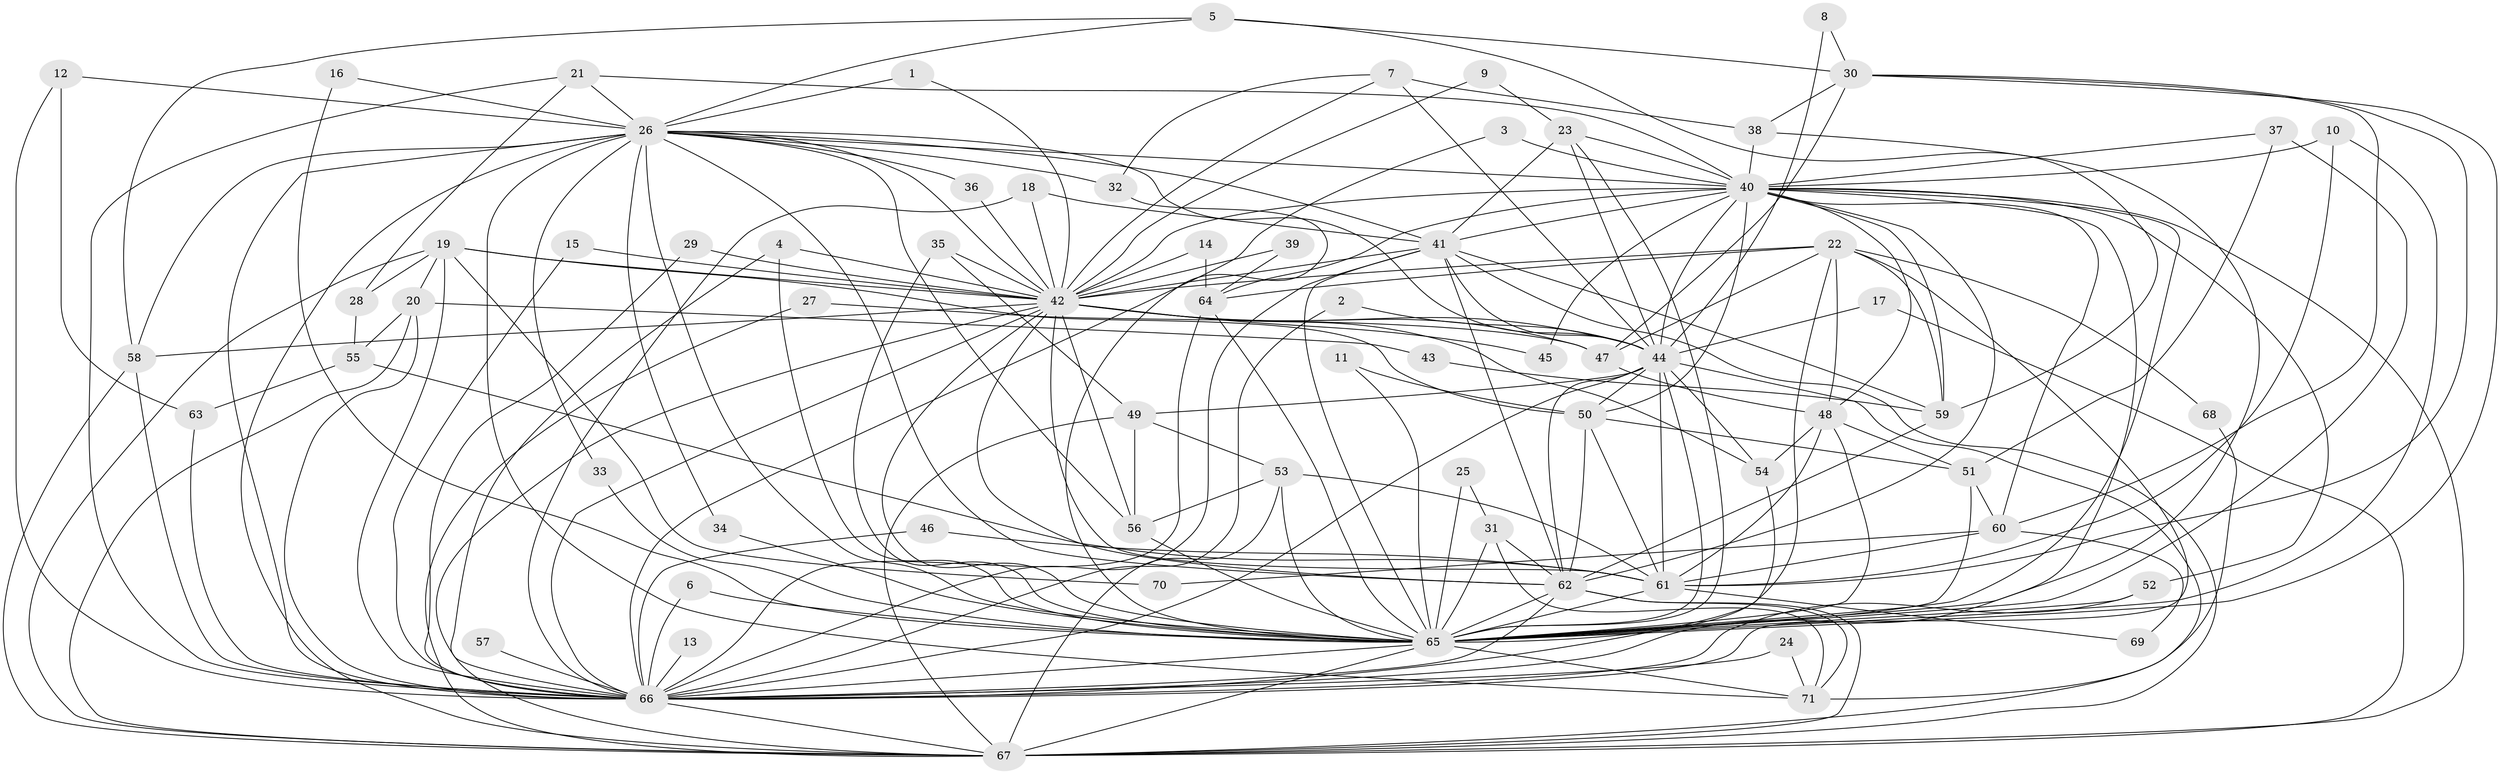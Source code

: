 // original degree distribution, {20: 0.0070921985815602835, 14: 0.014184397163120567, 25: 0.0070921985815602835, 30: 0.0070921985815602835, 21: 0.014184397163120567, 17: 0.0070921985815602835, 29: 0.0070921985815602835, 31: 0.0070921985815602835, 2: 0.5319148936170213, 6: 0.05673758865248227, 4: 0.07801418439716312, 9: 0.0070921985815602835, 10: 0.0070921985815602835, 5: 0.04964539007092199, 7: 0.02127659574468085, 3: 0.1773049645390071}
// Generated by graph-tools (version 1.1) at 2025/49/03/09/25 03:49:42]
// undirected, 71 vertices, 203 edges
graph export_dot {
graph [start="1"]
  node [color=gray90,style=filled];
  1;
  2;
  3;
  4;
  5;
  6;
  7;
  8;
  9;
  10;
  11;
  12;
  13;
  14;
  15;
  16;
  17;
  18;
  19;
  20;
  21;
  22;
  23;
  24;
  25;
  26;
  27;
  28;
  29;
  30;
  31;
  32;
  33;
  34;
  35;
  36;
  37;
  38;
  39;
  40;
  41;
  42;
  43;
  44;
  45;
  46;
  47;
  48;
  49;
  50;
  51;
  52;
  53;
  54;
  55;
  56;
  57;
  58;
  59;
  60;
  61;
  62;
  63;
  64;
  65;
  66;
  67;
  68;
  69;
  70;
  71;
  1 -- 26 [weight=1.0];
  1 -- 42 [weight=1.0];
  2 -- 44 [weight=1.0];
  2 -- 66 [weight=1.0];
  3 -- 40 [weight=1.0];
  3 -- 66 [weight=1.0];
  4 -- 42 [weight=1.0];
  4 -- 65 [weight=1.0];
  4 -- 66 [weight=1.0];
  5 -- 26 [weight=1.0];
  5 -- 30 [weight=1.0];
  5 -- 58 [weight=1.0];
  5 -- 59 [weight=1.0];
  6 -- 65 [weight=1.0];
  6 -- 66 [weight=1.0];
  7 -- 32 [weight=1.0];
  7 -- 38 [weight=1.0];
  7 -- 42 [weight=1.0];
  7 -- 44 [weight=1.0];
  8 -- 30 [weight=1.0];
  8 -- 44 [weight=1.0];
  9 -- 23 [weight=1.0];
  9 -- 42 [weight=1.0];
  10 -- 40 [weight=1.0];
  10 -- 61 [weight=1.0];
  10 -- 65 [weight=2.0];
  11 -- 50 [weight=1.0];
  11 -- 65 [weight=1.0];
  12 -- 26 [weight=2.0];
  12 -- 63 [weight=3.0];
  12 -- 66 [weight=1.0];
  13 -- 66 [weight=2.0];
  14 -- 42 [weight=1.0];
  14 -- 64 [weight=1.0];
  15 -- 42 [weight=1.0];
  15 -- 66 [weight=1.0];
  16 -- 26 [weight=1.0];
  16 -- 65 [weight=1.0];
  17 -- 44 [weight=1.0];
  17 -- 67 [weight=1.0];
  18 -- 41 [weight=1.0];
  18 -- 42 [weight=1.0];
  18 -- 66 [weight=1.0];
  19 -- 20 [weight=1.0];
  19 -- 28 [weight=1.0];
  19 -- 42 [weight=2.0];
  19 -- 50 [weight=1.0];
  19 -- 66 [weight=1.0];
  19 -- 67 [weight=1.0];
  19 -- 70 [weight=1.0];
  20 -- 43 [weight=1.0];
  20 -- 55 [weight=1.0];
  20 -- 66 [weight=1.0];
  20 -- 67 [weight=1.0];
  21 -- 26 [weight=1.0];
  21 -- 28 [weight=1.0];
  21 -- 40 [weight=1.0];
  21 -- 66 [weight=1.0];
  22 -- 42 [weight=1.0];
  22 -- 47 [weight=1.0];
  22 -- 48 [weight=1.0];
  22 -- 59 [weight=1.0];
  22 -- 64 [weight=1.0];
  22 -- 65 [weight=1.0];
  22 -- 66 [weight=1.0];
  22 -- 68 [weight=1.0];
  23 -- 40 [weight=1.0];
  23 -- 41 [weight=1.0];
  23 -- 44 [weight=1.0];
  23 -- 65 [weight=1.0];
  24 -- 66 [weight=1.0];
  24 -- 71 [weight=1.0];
  25 -- 31 [weight=1.0];
  25 -- 65 [weight=1.0];
  26 -- 32 [weight=1.0];
  26 -- 33 [weight=1.0];
  26 -- 34 [weight=1.0];
  26 -- 36 [weight=1.0];
  26 -- 40 [weight=1.0];
  26 -- 41 [weight=1.0];
  26 -- 42 [weight=1.0];
  26 -- 44 [weight=1.0];
  26 -- 56 [weight=1.0];
  26 -- 58 [weight=1.0];
  26 -- 62 [weight=1.0];
  26 -- 65 [weight=3.0];
  26 -- 66 [weight=2.0];
  26 -- 67 [weight=1.0];
  26 -- 71 [weight=1.0];
  27 -- 47 [weight=1.0];
  27 -- 67 [weight=1.0];
  28 -- 55 [weight=1.0];
  29 -- 42 [weight=1.0];
  29 -- 66 [weight=1.0];
  30 -- 38 [weight=1.0];
  30 -- 47 [weight=1.0];
  30 -- 60 [weight=1.0];
  30 -- 61 [weight=1.0];
  30 -- 65 [weight=1.0];
  31 -- 62 [weight=1.0];
  31 -- 65 [weight=1.0];
  31 -- 71 [weight=1.0];
  32 -- 65 [weight=1.0];
  33 -- 65 [weight=1.0];
  34 -- 65 [weight=1.0];
  35 -- 42 [weight=1.0];
  35 -- 49 [weight=1.0];
  35 -- 65 [weight=1.0];
  36 -- 42 [weight=1.0];
  37 -- 40 [weight=1.0];
  37 -- 51 [weight=1.0];
  37 -- 65 [weight=1.0];
  38 -- 40 [weight=1.0];
  38 -- 65 [weight=1.0];
  39 -- 42 [weight=1.0];
  39 -- 64 [weight=1.0];
  40 -- 41 [weight=2.0];
  40 -- 42 [weight=1.0];
  40 -- 44 [weight=1.0];
  40 -- 45 [weight=1.0];
  40 -- 48 [weight=1.0];
  40 -- 50 [weight=1.0];
  40 -- 52 [weight=1.0];
  40 -- 59 [weight=1.0];
  40 -- 60 [weight=1.0];
  40 -- 62 [weight=1.0];
  40 -- 64 [weight=1.0];
  40 -- 65 [weight=2.0];
  40 -- 66 [weight=1.0];
  40 -- 67 [weight=1.0];
  41 -- 42 [weight=1.0];
  41 -- 44 [weight=1.0];
  41 -- 59 [weight=1.0];
  41 -- 62 [weight=1.0];
  41 -- 65 [weight=2.0];
  41 -- 66 [weight=1.0];
  41 -- 67 [weight=1.0];
  42 -- 44 [weight=1.0];
  42 -- 45 [weight=1.0];
  42 -- 47 [weight=1.0];
  42 -- 54 [weight=1.0];
  42 -- 56 [weight=1.0];
  42 -- 58 [weight=1.0];
  42 -- 61 [weight=1.0];
  42 -- 62 [weight=1.0];
  42 -- 65 [weight=2.0];
  42 -- 66 [weight=2.0];
  42 -- 67 [weight=1.0];
  43 -- 59 [weight=1.0];
  44 -- 49 [weight=2.0];
  44 -- 50 [weight=1.0];
  44 -- 54 [weight=1.0];
  44 -- 61 [weight=1.0];
  44 -- 62 [weight=1.0];
  44 -- 65 [weight=3.0];
  44 -- 66 [weight=2.0];
  44 -- 67 [weight=1.0];
  46 -- 61 [weight=1.0];
  46 -- 66 [weight=1.0];
  47 -- 48 [weight=1.0];
  48 -- 51 [weight=1.0];
  48 -- 54 [weight=1.0];
  48 -- 61 [weight=1.0];
  48 -- 65 [weight=2.0];
  49 -- 53 [weight=1.0];
  49 -- 56 [weight=1.0];
  49 -- 67 [weight=1.0];
  50 -- 51 [weight=1.0];
  50 -- 61 [weight=1.0];
  50 -- 62 [weight=1.0];
  51 -- 60 [weight=1.0];
  51 -- 65 [weight=2.0];
  52 -- 65 [weight=1.0];
  52 -- 66 [weight=1.0];
  53 -- 56 [weight=1.0];
  53 -- 61 [weight=1.0];
  53 -- 65 [weight=1.0];
  53 -- 67 [weight=1.0];
  54 -- 66 [weight=1.0];
  55 -- 61 [weight=1.0];
  55 -- 63 [weight=1.0];
  56 -- 65 [weight=1.0];
  57 -- 66 [weight=1.0];
  58 -- 66 [weight=1.0];
  58 -- 67 [weight=1.0];
  59 -- 62 [weight=1.0];
  60 -- 61 [weight=1.0];
  60 -- 69 [weight=1.0];
  60 -- 70 [weight=1.0];
  61 -- 65 [weight=1.0];
  61 -- 69 [weight=1.0];
  62 -- 65 [weight=2.0];
  62 -- 66 [weight=2.0];
  62 -- 67 [weight=1.0];
  62 -- 71 [weight=1.0];
  63 -- 66 [weight=1.0];
  64 -- 65 [weight=1.0];
  64 -- 66 [weight=1.0];
  65 -- 66 [weight=2.0];
  65 -- 67 [weight=3.0];
  65 -- 71 [weight=1.0];
  66 -- 67 [weight=1.0];
  68 -- 71 [weight=1.0];
}
